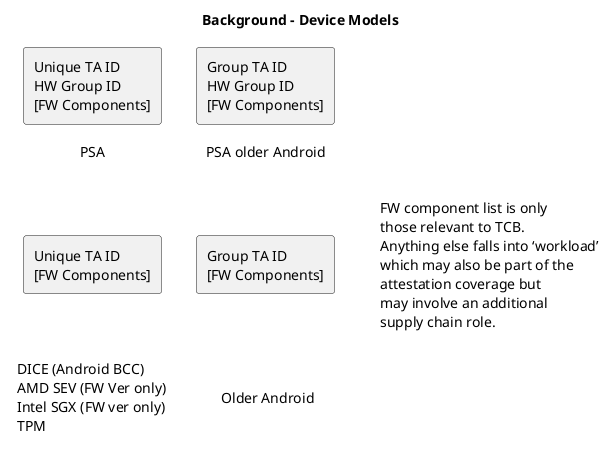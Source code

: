 @startuml
skinparam rectangle {
    ' these params allow any rectangle with the label stereotype to be displayed just as text
    BackgroundColor<<label>> White
    BorderColor<<label>> White
    Shadowing<<label>> False
}
hide stereotype  
'skinparam nodesep 5
skinparam ranksep 5


title "Background - Device Models"

rectangle urot1 as "Unique TA ID
HW Group ID
[FW Components]
"
rectangle urot1lab<<label>> as "PSA
"
urot1 -[hidden]d-> urot1lab

rectangle  grot1 as "Group TA ID
HW Group ID
[FW Components]
"
rectangle grot1lab<<label>> as "PSA older Android
"
grot1 -[hidden]d-> grot1lab

rectangle urot2 as "Unique TA ID
'--HW Group ID--
' strikeout above not rendering correctly
[FW Components]
"
rectangle urot2lab<<label>> as "DICE (Android BCC)
AMD SEV (FW Ver only)
Intel SGX (FW ver only)
TPM 
"
urot2 -[hidden]d-> urot2lab

rectangle grot2 as "Group TA ID
'--HW Group ID--
' strikeout above not rendering correctly
[FW Components]
"
rectangle grot2lab<<label>> as "Older Android
"
grot2 -[hidden]d-> grot2lab


rectangle assump<<label>> as "FW component list is only
those relevant to TCB.
Anything else falls into ‘workload’
which may also be part of the
attestation coverage but 
may involve an additional 
supply chain role.
"
urot2 -[hidden]r-> assump


urot1 --[hidden]r-> grot1
urot1lab --[hidden]d-> urot2
urot2 --[hidden]r-> grot2
grot1lab --[hidden]d-> grot2
@enduml


' http://www.plantuml.com/plantuml/png/jLFDJjjC5DtVfpZA1bWOwOlqxH0YE42pY8eK2fKGYuddOeyocUlEZ8EYgXAFqRuUJz8nRaYAGLKNtLbpvjnxVZmd8IeVcwKb2WlZQkNL4fwBg5nf6Ly904vLiIYzD4xdOiKV7LarPtjyZ9lAHEwkYDVituLdbTBoO5ov1S-L3KpVg3AQ4I9xbhYk6Q2zhH8dcWFN-7zNdNABxemeccWPWwr0P1ZpoXICQQBQC23QkccynF-W0WQVdFdICAv6c8pfmmqk4hbkls_FRv3BiXR7BeOx6hoc9_bR3-seozc8ydo40NNZizlaIBExqzdn2sLN1SeN6TtQlrDHlgS2OZLxZ9psOdJYb7qz6_BhL8RzLFQoR4TIbj4UGlHcmT94gBci64uYFBkqDJMBGdmxrAx_6EAm9xyDS7ysRIS-RoaYn66ohEraV43ZINw6_L_6S9hd1pIQZZ4xkyP-MdND7kBi-e0cBhB5xEBpy_dgvVpgSWhg2Xhs2shbqAk4Xzj-_cqUvPjvVEnLsLE-8TAkT1L2iwn_dvMM5vlbi2P4cF2S2yLA0iEpvPLAM1HSvQU7D7BhMBKEs2RuNbaRO5n2dnw_FuXVM57wwV47FLIcgB1KQoWR17D6hNo4t2DMJ2f63b558oxjJrseaZ5l8gXb6BSIks8e1wMrQMyf2mfDNTirYaeP1o-M3_kr-MI-yqcqUNDRSFEJq-Rf8UiNtetiqn9Ilathm1DskbdQdm00

